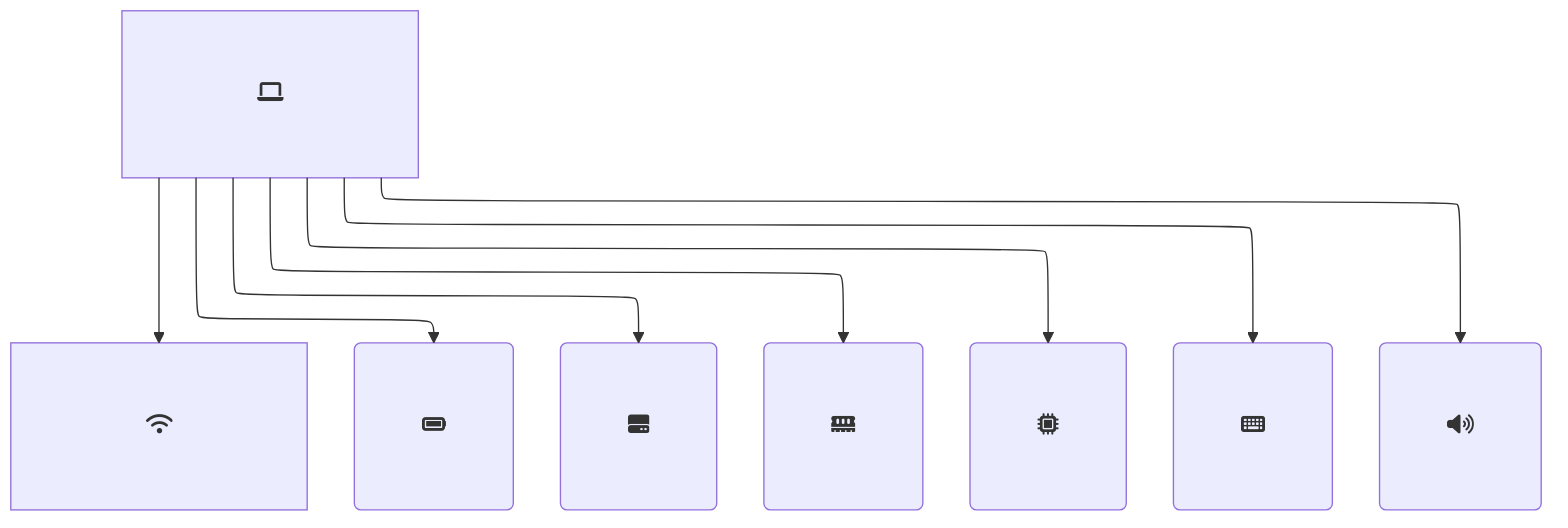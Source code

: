 %%{
  init: {
    "flowchart": {
      "defaultRenderer": "elk",
      "padding": 50
    }
  }
}%%
graph
    laptop["fa:fa-laptop"]
    laptop-->wifi[fa:fa-wifi]
    laptop-->battery(fa:fa-battery)
    laptop-->hard_drive(fa:fa-hard-drive)
    laptop-->ram(fa:fa-memory)
    laptop-->cpu(fa:fa-microchip)
    laptop-->keyboard(fa:fa-keyboard)
    laptop-->speaker(fa:fa-volume-up)